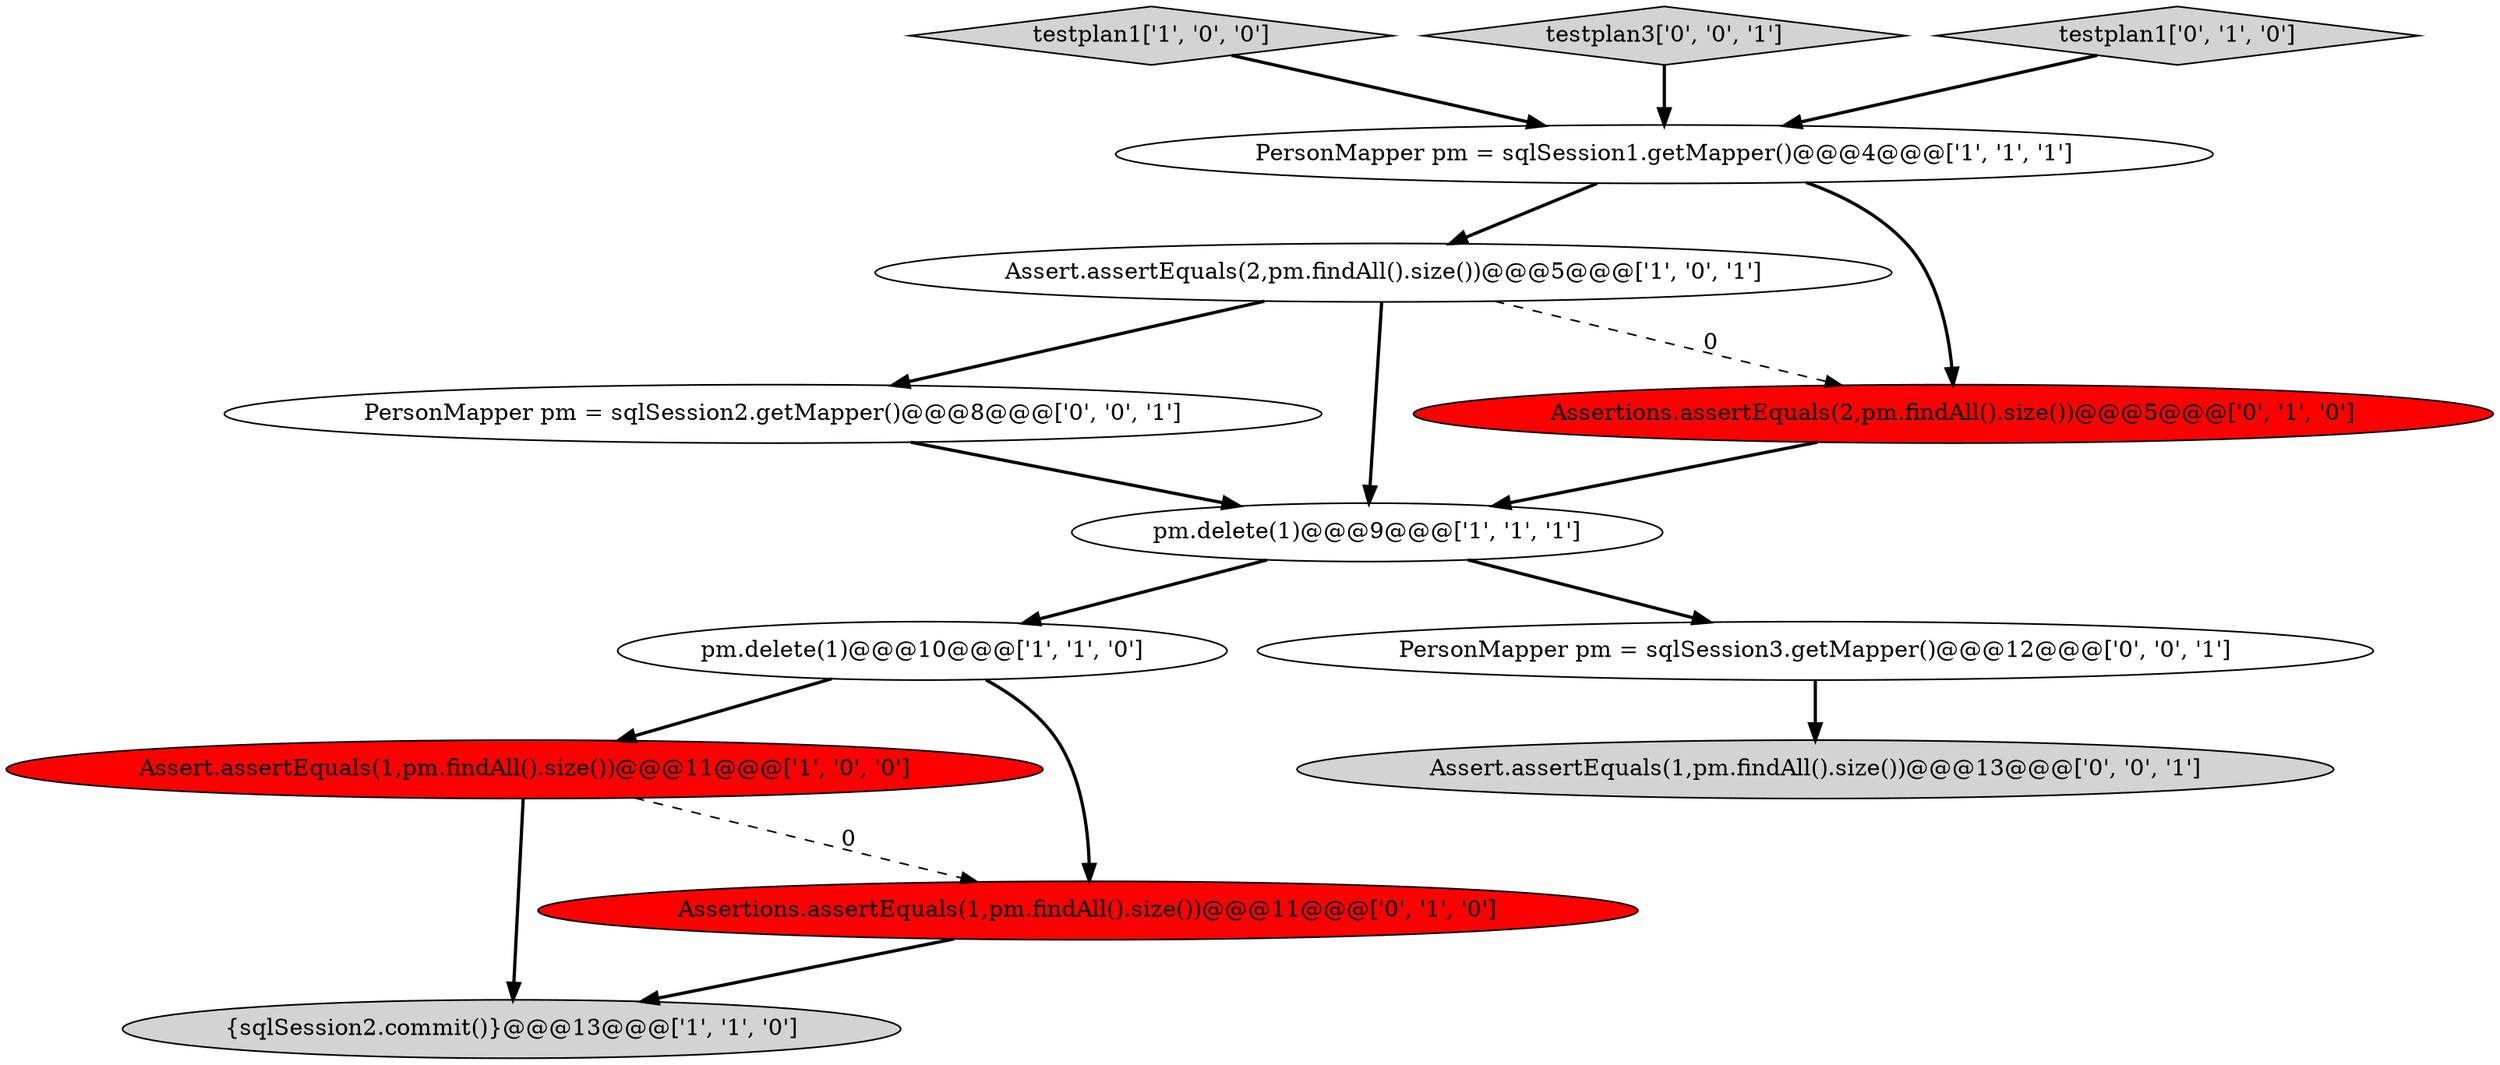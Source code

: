 digraph {
4 [style = filled, label = "testplan1['1', '0', '0']", fillcolor = lightgray, shape = diamond image = "AAA0AAABBB1BBB"];
1 [style = filled, label = "{sqlSession2.commit()}@@@13@@@['1', '1', '0']", fillcolor = lightgray, shape = ellipse image = "AAA0AAABBB1BBB"];
5 [style = filled, label = "Assert.assertEquals(2,pm.findAll().size())@@@5@@@['1', '0', '1']", fillcolor = white, shape = ellipse image = "AAA0AAABBB1BBB"];
11 [style = filled, label = "testplan3['0', '0', '1']", fillcolor = lightgray, shape = diamond image = "AAA0AAABBB3BBB"];
0 [style = filled, label = "pm.delete(1)@@@10@@@['1', '1', '0']", fillcolor = white, shape = ellipse image = "AAA0AAABBB1BBB"];
2 [style = filled, label = "Assert.assertEquals(1,pm.findAll().size())@@@11@@@['1', '0', '0']", fillcolor = red, shape = ellipse image = "AAA1AAABBB1BBB"];
9 [style = filled, label = "Assertions.assertEquals(1,pm.findAll().size())@@@11@@@['0', '1', '0']", fillcolor = red, shape = ellipse image = "AAA1AAABBB2BBB"];
8 [style = filled, label = "testplan1['0', '1', '0']", fillcolor = lightgray, shape = diamond image = "AAA0AAABBB2BBB"];
10 [style = filled, label = "PersonMapper pm = sqlSession2.getMapper()@@@8@@@['0', '0', '1']", fillcolor = white, shape = ellipse image = "AAA0AAABBB3BBB"];
13 [style = filled, label = "PersonMapper pm = sqlSession3.getMapper()@@@12@@@['0', '0', '1']", fillcolor = white, shape = ellipse image = "AAA0AAABBB3BBB"];
3 [style = filled, label = "pm.delete(1)@@@9@@@['1', '1', '1']", fillcolor = white, shape = ellipse image = "AAA0AAABBB1BBB"];
6 [style = filled, label = "PersonMapper pm = sqlSession1.getMapper()@@@4@@@['1', '1', '1']", fillcolor = white, shape = ellipse image = "AAA0AAABBB1BBB"];
12 [style = filled, label = "Assert.assertEquals(1,pm.findAll().size())@@@13@@@['0', '0', '1']", fillcolor = lightgray, shape = ellipse image = "AAA0AAABBB3BBB"];
7 [style = filled, label = "Assertions.assertEquals(2,pm.findAll().size())@@@5@@@['0', '1', '0']", fillcolor = red, shape = ellipse image = "AAA1AAABBB2BBB"];
3->13 [style = bold, label=""];
5->3 [style = bold, label=""];
5->10 [style = bold, label=""];
6->5 [style = bold, label=""];
10->3 [style = bold, label=""];
0->9 [style = bold, label=""];
8->6 [style = bold, label=""];
13->12 [style = bold, label=""];
5->7 [style = dashed, label="0"];
6->7 [style = bold, label=""];
9->1 [style = bold, label=""];
2->9 [style = dashed, label="0"];
4->6 [style = bold, label=""];
2->1 [style = bold, label=""];
7->3 [style = bold, label=""];
3->0 [style = bold, label=""];
11->6 [style = bold, label=""];
0->2 [style = bold, label=""];
}
